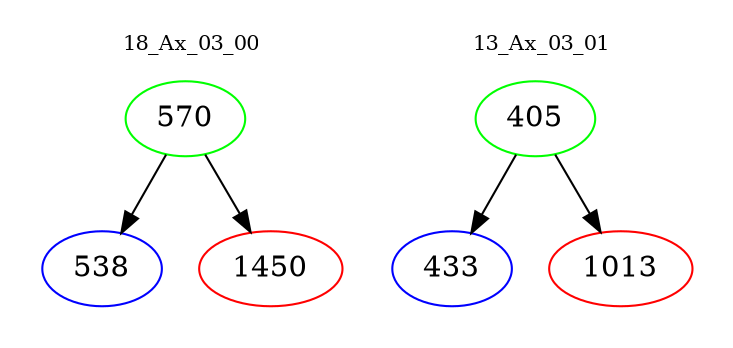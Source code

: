 digraph{
subgraph cluster_0 {
color = white
label = "18_Ax_03_00";
fontsize=10;
T0_570 [label="570", color="green"]
T0_570 -> T0_538 [color="black"]
T0_538 [label="538", color="blue"]
T0_570 -> T0_1450 [color="black"]
T0_1450 [label="1450", color="red"]
}
subgraph cluster_1 {
color = white
label = "13_Ax_03_01";
fontsize=10;
T1_405 [label="405", color="green"]
T1_405 -> T1_433 [color="black"]
T1_433 [label="433", color="blue"]
T1_405 -> T1_1013 [color="black"]
T1_1013 [label="1013", color="red"]
}
}
